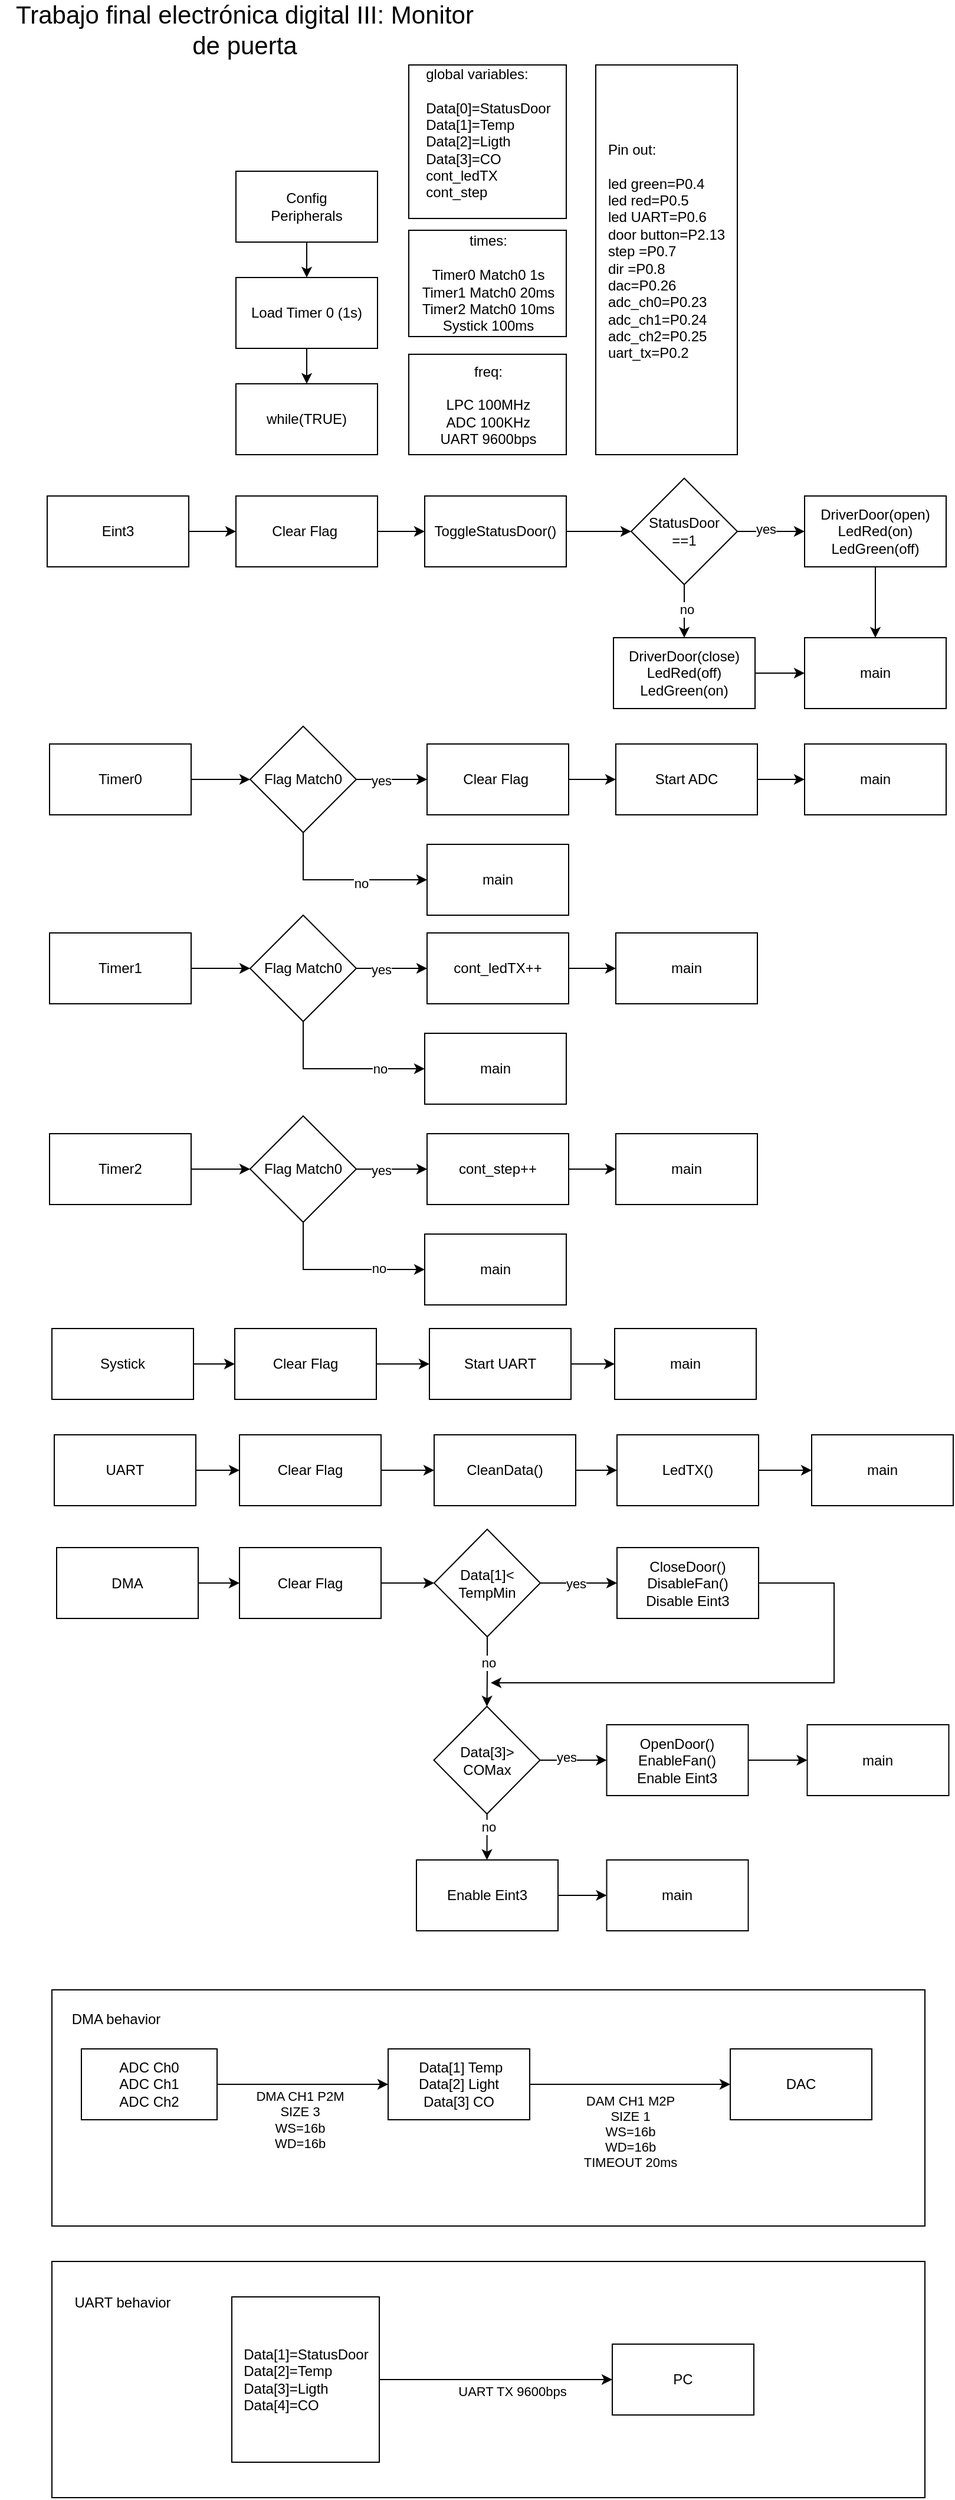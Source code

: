 <mxfile version="24.8.3">
  <diagram name="Página-1" id="fVnwWc-SGSTXirosFGTA">
    <mxGraphModel grid="1" page="1" gridSize="10" guides="1" tooltips="1" connect="1" arrows="1" fold="1" pageScale="1" pageWidth="827" pageHeight="1169" math="0" shadow="0">
      <root>
        <mxCell id="0" />
        <mxCell id="1" parent="0" />
        <mxCell id="8eB8P4JYL27zoDjW_qmx-3" value="" style="edgeStyle=orthogonalEdgeStyle;rounded=0;orthogonalLoop=1;jettySize=auto;html=1;" edge="1" parent="1" source="8eB8P4JYL27zoDjW_qmx-1" target="8eB8P4JYL27zoDjW_qmx-2">
          <mxGeometry relative="1" as="geometry" />
        </mxCell>
        <mxCell id="8eB8P4JYL27zoDjW_qmx-1" value="Config&lt;div&gt;Peripherals&lt;/div&gt;" style="rounded=0;whiteSpace=wrap;html=1;" vertex="1" parent="1">
          <mxGeometry x="200" y="160" width="120" height="60" as="geometry" />
        </mxCell>
        <mxCell id="8eB8P4JYL27zoDjW_qmx-5" value="" style="edgeStyle=orthogonalEdgeStyle;rounded=0;orthogonalLoop=1;jettySize=auto;html=1;" edge="1" parent="1" source="8eB8P4JYL27zoDjW_qmx-2" target="8eB8P4JYL27zoDjW_qmx-4">
          <mxGeometry relative="1" as="geometry" />
        </mxCell>
        <mxCell id="8eB8P4JYL27zoDjW_qmx-2" value="Load Timer 0 (1s)" style="rounded=0;whiteSpace=wrap;html=1;" vertex="1" parent="1">
          <mxGeometry x="200" y="250" width="120" height="60" as="geometry" />
        </mxCell>
        <mxCell id="8eB8P4JYL27zoDjW_qmx-4" value="while(TRUE)" style="rounded=0;whiteSpace=wrap;html=1;" vertex="1" parent="1">
          <mxGeometry x="200" y="340" width="120" height="60" as="geometry" />
        </mxCell>
        <mxCell id="8eB8P4JYL27zoDjW_qmx-8" value="" style="edgeStyle=orthogonalEdgeStyle;rounded=0;orthogonalLoop=1;jettySize=auto;html=1;" edge="1" parent="1" source="8eB8P4JYL27zoDjW_qmx-6" target="8eB8P4JYL27zoDjW_qmx-7">
          <mxGeometry relative="1" as="geometry" />
        </mxCell>
        <mxCell id="8eB8P4JYL27zoDjW_qmx-6" value="Eint3" style="rounded=0;whiteSpace=wrap;html=1;" vertex="1" parent="1">
          <mxGeometry x="40" y="435" width="120" height="60" as="geometry" />
        </mxCell>
        <mxCell id="8eB8P4JYL27zoDjW_qmx-10" value="" style="edgeStyle=orthogonalEdgeStyle;rounded=0;orthogonalLoop=1;jettySize=auto;html=1;" edge="1" parent="1" source="8eB8P4JYL27zoDjW_qmx-7" target="8eB8P4JYL27zoDjW_qmx-9">
          <mxGeometry relative="1" as="geometry" />
        </mxCell>
        <mxCell id="8eB8P4JYL27zoDjW_qmx-7" value="Clear Flag&amp;nbsp;" style="rounded=0;whiteSpace=wrap;html=1;" vertex="1" parent="1">
          <mxGeometry x="200" y="435" width="120" height="60" as="geometry" />
        </mxCell>
        <mxCell id="8eB8P4JYL27zoDjW_qmx-12" value="" style="edgeStyle=orthogonalEdgeStyle;rounded=0;orthogonalLoop=1;jettySize=auto;html=1;entryX=0;entryY=0.5;entryDx=0;entryDy=0;" edge="1" parent="1" source="8eB8P4JYL27zoDjW_qmx-9" target="8eB8P4JYL27zoDjW_qmx-13">
          <mxGeometry relative="1" as="geometry">
            <mxPoint x="530" y="465" as="targetPoint" />
          </mxGeometry>
        </mxCell>
        <mxCell id="8eB8P4JYL27zoDjW_qmx-9" value="ToggleStatusDoor()" style="rounded=0;whiteSpace=wrap;html=1;" vertex="1" parent="1">
          <mxGeometry x="360" y="435" width="120" height="60" as="geometry" />
        </mxCell>
        <mxCell id="8eB8P4JYL27zoDjW_qmx-16" value="" style="edgeStyle=orthogonalEdgeStyle;rounded=0;orthogonalLoop=1;jettySize=auto;html=1;" edge="1" parent="1" source="8eB8P4JYL27zoDjW_qmx-13" target="8eB8P4JYL27zoDjW_qmx-15">
          <mxGeometry relative="1" as="geometry" />
        </mxCell>
        <mxCell id="8eB8P4JYL27zoDjW_qmx-17" value="yes" style="edgeLabel;html=1;align=center;verticalAlign=middle;resizable=0;points=[];" connectable="0" vertex="1" parent="8eB8P4JYL27zoDjW_qmx-16">
          <mxGeometry x="-0.16" y="2" relative="1" as="geometry">
            <mxPoint as="offset" />
          </mxGeometry>
        </mxCell>
        <mxCell id="8eB8P4JYL27zoDjW_qmx-19" value="" style="edgeStyle=orthogonalEdgeStyle;rounded=0;orthogonalLoop=1;jettySize=auto;html=1;" edge="1" parent="1" source="8eB8P4JYL27zoDjW_qmx-13" target="8eB8P4JYL27zoDjW_qmx-18">
          <mxGeometry relative="1" as="geometry" />
        </mxCell>
        <mxCell id="8eB8P4JYL27zoDjW_qmx-20" value="no" style="edgeLabel;html=1;align=center;verticalAlign=middle;resizable=0;points=[];" connectable="0" vertex="1" parent="8eB8P4JYL27zoDjW_qmx-19">
          <mxGeometry x="-0.067" y="2" relative="1" as="geometry">
            <mxPoint as="offset" />
          </mxGeometry>
        </mxCell>
        <mxCell id="8eB8P4JYL27zoDjW_qmx-13" value="StatusDoor&lt;div&gt;==1&lt;/div&gt;" style="rhombus;whiteSpace=wrap;html=1;" vertex="1" parent="1">
          <mxGeometry x="535" y="420" width="90" height="90" as="geometry" />
        </mxCell>
        <mxCell id="8eB8P4JYL27zoDjW_qmx-30" value="" style="edgeStyle=orthogonalEdgeStyle;rounded=0;orthogonalLoop=1;jettySize=auto;html=1;" edge="1" parent="1" source="8eB8P4JYL27zoDjW_qmx-15" target="8eB8P4JYL27zoDjW_qmx-28">
          <mxGeometry relative="1" as="geometry" />
        </mxCell>
        <mxCell id="8eB8P4JYL27zoDjW_qmx-15" value="DriverDoor(open)&lt;br&gt;&lt;div&gt;LedRed(on)&lt;/div&gt;&lt;div&gt;LedGreen(off)&lt;/div&gt;" style="rounded=0;whiteSpace=wrap;html=1;" vertex="1" parent="1">
          <mxGeometry x="682" y="435" width="120" height="60" as="geometry" />
        </mxCell>
        <mxCell id="8eB8P4JYL27zoDjW_qmx-29" value="" style="edgeStyle=orthogonalEdgeStyle;rounded=0;orthogonalLoop=1;jettySize=auto;html=1;" edge="1" parent="1" source="8eB8P4JYL27zoDjW_qmx-18" target="8eB8P4JYL27zoDjW_qmx-28">
          <mxGeometry relative="1" as="geometry" />
        </mxCell>
        <mxCell id="8eB8P4JYL27zoDjW_qmx-18" value="&lt;div&gt;&lt;div&gt;DriverDoor(close)&lt;/div&gt;&lt;div&gt;LedRed(off)&lt;/div&gt;&lt;div&gt;LedGreen(on)&lt;/div&gt;&lt;/div&gt;" style="whiteSpace=wrap;html=1;" vertex="1" parent="1">
          <mxGeometry x="520" y="555" width="120" height="60" as="geometry" />
        </mxCell>
        <mxCell id="8eB8P4JYL27zoDjW_qmx-28" value="main" style="rounded=0;whiteSpace=wrap;html=1;" vertex="1" parent="1">
          <mxGeometry x="682" y="555" width="120" height="60" as="geometry" />
        </mxCell>
        <mxCell id="8eB8P4JYL27zoDjW_qmx-35" value="" style="edgeStyle=orthogonalEdgeStyle;rounded=0;orthogonalLoop=1;jettySize=auto;html=1;" edge="1" parent="1" source="8eB8P4JYL27zoDjW_qmx-33" target="8eB8P4JYL27zoDjW_qmx-34">
          <mxGeometry relative="1" as="geometry" />
        </mxCell>
        <mxCell id="8eB8P4JYL27zoDjW_qmx-33" value="Timer0" style="rounded=0;whiteSpace=wrap;html=1;" vertex="1" parent="1">
          <mxGeometry x="42" y="645" width="120" height="60" as="geometry" />
        </mxCell>
        <mxCell id="8eB8P4JYL27zoDjW_qmx-37" value="" style="edgeStyle=orthogonalEdgeStyle;rounded=0;orthogonalLoop=1;jettySize=auto;html=1;" edge="1" parent="1" source="8eB8P4JYL27zoDjW_qmx-34" target="8eB8P4JYL27zoDjW_qmx-36">
          <mxGeometry relative="1" as="geometry" />
        </mxCell>
        <mxCell id="8eB8P4JYL27zoDjW_qmx-42" value="yes" style="edgeLabel;html=1;align=center;verticalAlign=middle;resizable=0;points=[];" connectable="0" vertex="1" parent="8eB8P4JYL27zoDjW_qmx-37">
          <mxGeometry x="-0.296" y="-1" relative="1" as="geometry">
            <mxPoint as="offset" />
          </mxGeometry>
        </mxCell>
        <mxCell id="016bpxPZCQfGUJjMZ0eV-3" style="edgeStyle=orthogonalEdgeStyle;rounded=0;orthogonalLoop=1;jettySize=auto;html=1;entryX=0;entryY=0.5;entryDx=0;entryDy=0;" edge="1" parent="1" source="8eB8P4JYL27zoDjW_qmx-34" target="016bpxPZCQfGUJjMZ0eV-2">
          <mxGeometry relative="1" as="geometry">
            <Array as="points">
              <mxPoint x="257" y="760" />
            </Array>
          </mxGeometry>
        </mxCell>
        <mxCell id="016bpxPZCQfGUJjMZ0eV-44" value="no" style="edgeLabel;html=1;align=center;verticalAlign=middle;resizable=0;points=[];" connectable="0" vertex="1" parent="016bpxPZCQfGUJjMZ0eV-3">
          <mxGeometry x="0.227" y="-3" relative="1" as="geometry">
            <mxPoint as="offset" />
          </mxGeometry>
        </mxCell>
        <mxCell id="8eB8P4JYL27zoDjW_qmx-34" value="Flag Match0" style="rhombus;whiteSpace=wrap;html=1;rounded=0;" vertex="1" parent="1">
          <mxGeometry x="212" y="630" width="90" height="90" as="geometry" />
        </mxCell>
        <mxCell id="8eB8P4JYL27zoDjW_qmx-39" value="" style="edgeStyle=orthogonalEdgeStyle;rounded=0;orthogonalLoop=1;jettySize=auto;html=1;" edge="1" parent="1" source="8eB8P4JYL27zoDjW_qmx-36" target="8eB8P4JYL27zoDjW_qmx-38">
          <mxGeometry relative="1" as="geometry" />
        </mxCell>
        <mxCell id="8eB8P4JYL27zoDjW_qmx-36" value="Clear Flag&amp;nbsp;" style="whiteSpace=wrap;html=1;rounded=0;" vertex="1" parent="1">
          <mxGeometry x="362" y="645" width="120" height="60" as="geometry" />
        </mxCell>
        <mxCell id="8eB8P4JYL27zoDjW_qmx-41" value="" style="edgeStyle=orthogonalEdgeStyle;rounded=0;orthogonalLoop=1;jettySize=auto;html=1;" edge="1" parent="1" source="8eB8P4JYL27zoDjW_qmx-38" target="8eB8P4JYL27zoDjW_qmx-40">
          <mxGeometry relative="1" as="geometry" />
        </mxCell>
        <mxCell id="8eB8P4JYL27zoDjW_qmx-38" value="Start ADC" style="rounded=0;whiteSpace=wrap;html=1;" vertex="1" parent="1">
          <mxGeometry x="522" y="645" width="120" height="60" as="geometry" />
        </mxCell>
        <mxCell id="8eB8P4JYL27zoDjW_qmx-40" value="main" style="whiteSpace=wrap;html=1;rounded=0;" vertex="1" parent="1">
          <mxGeometry x="682" y="645" width="120" height="60" as="geometry" />
        </mxCell>
        <mxCell id="8eB8P4JYL27zoDjW_qmx-48" value="" style="edgeStyle=orthogonalEdgeStyle;rounded=0;orthogonalLoop=1;jettySize=auto;html=1;" edge="1" parent="1" source="8eB8P4JYL27zoDjW_qmx-46" target="8eB8P4JYL27zoDjW_qmx-47">
          <mxGeometry relative="1" as="geometry" />
        </mxCell>
        <mxCell id="8eB8P4JYL27zoDjW_qmx-46" value="Systick" style="rounded=0;whiteSpace=wrap;html=1;" vertex="1" parent="1">
          <mxGeometry x="44" y="1140" width="120" height="60" as="geometry" />
        </mxCell>
        <mxCell id="8eB8P4JYL27zoDjW_qmx-50" value="" style="edgeStyle=orthogonalEdgeStyle;rounded=0;orthogonalLoop=1;jettySize=auto;html=1;" edge="1" parent="1" source="8eB8P4JYL27zoDjW_qmx-47" target="8eB8P4JYL27zoDjW_qmx-49">
          <mxGeometry relative="1" as="geometry" />
        </mxCell>
        <mxCell id="8eB8P4JYL27zoDjW_qmx-47" value="Clear Flag" style="rounded=0;whiteSpace=wrap;html=1;" vertex="1" parent="1">
          <mxGeometry x="199" y="1140" width="120" height="60" as="geometry" />
        </mxCell>
        <mxCell id="WaIrhFtMWVXsqzC9RZ-3-1" style="edgeStyle=orthogonalEdgeStyle;rounded=0;orthogonalLoop=1;jettySize=auto;html=1;entryX=0;entryY=0.5;entryDx=0;entryDy=0;" edge="1" parent="1" source="8eB8P4JYL27zoDjW_qmx-49" target="8eB8P4JYL27zoDjW_qmx-51">
          <mxGeometry relative="1" as="geometry" />
        </mxCell>
        <mxCell id="8eB8P4JYL27zoDjW_qmx-49" value="Start UART" style="whiteSpace=wrap;html=1;rounded=0;" vertex="1" parent="1">
          <mxGeometry x="364" y="1140" width="120" height="60" as="geometry" />
        </mxCell>
        <mxCell id="8eB8P4JYL27zoDjW_qmx-51" value="main" style="whiteSpace=wrap;html=1;rounded=0;" vertex="1" parent="1">
          <mxGeometry x="521" y="1140" width="120" height="60" as="geometry" />
        </mxCell>
        <mxCell id="8eB8P4JYL27zoDjW_qmx-87" value="" style="edgeStyle=orthogonalEdgeStyle;rounded=0;orthogonalLoop=1;jettySize=auto;html=1;" edge="1" parent="1" source="8eB8P4JYL27zoDjW_qmx-58" target="8eB8P4JYL27zoDjW_qmx-86">
          <mxGeometry relative="1" as="geometry" />
        </mxCell>
        <mxCell id="8eB8P4JYL27zoDjW_qmx-58" value="DMA" style="rounded=0;whiteSpace=wrap;html=1;" vertex="1" parent="1">
          <mxGeometry x="48" y="1325.5" width="120" height="60" as="geometry" />
        </mxCell>
        <mxCell id="8eB8P4JYL27zoDjW_qmx-67" value="" style="edgeStyle=orthogonalEdgeStyle;rounded=0;orthogonalLoop=1;jettySize=auto;html=1;" edge="1" parent="1" source="8eB8P4JYL27zoDjW_qmx-65" target="8eB8P4JYL27zoDjW_qmx-66">
          <mxGeometry relative="1" as="geometry" />
        </mxCell>
        <mxCell id="8eB8P4JYL27zoDjW_qmx-76" value="yes" style="edgeLabel;html=1;align=center;verticalAlign=middle;resizable=0;points=[];" connectable="0" vertex="1" parent="8eB8P4JYL27zoDjW_qmx-67">
          <mxGeometry x="-0.538" y="-2" relative="1" as="geometry">
            <mxPoint x="15" y="-2" as="offset" />
          </mxGeometry>
        </mxCell>
        <mxCell id="-OxwoprhxGSVRETvBmhZ-9" value="" style="edgeStyle=orthogonalEdgeStyle;rounded=0;orthogonalLoop=1;jettySize=auto;html=1;entryX=0.5;entryY=0;entryDx=0;entryDy=0;" edge="1" parent="1" source="8eB8P4JYL27zoDjW_qmx-65" target="-OxwoprhxGSVRETvBmhZ-1">
          <mxGeometry relative="1" as="geometry">
            <mxPoint x="412.5" y="1440" as="targetPoint" />
          </mxGeometry>
        </mxCell>
        <mxCell id="-OxwoprhxGSVRETvBmhZ-11" value="no" style="edgeLabel;html=1;align=center;verticalAlign=middle;resizable=0;points=[];" connectable="0" vertex="1" parent="-OxwoprhxGSVRETvBmhZ-9">
          <mxGeometry x="-0.732" y="1" relative="1" as="geometry">
            <mxPoint y="14" as="offset" />
          </mxGeometry>
        </mxCell>
        <mxCell id="8eB8P4JYL27zoDjW_qmx-65" value="Data[1]&amp;lt;&lt;div&gt;TempMin&lt;/div&gt;" style="rhombus;whiteSpace=wrap;html=1;" vertex="1" parent="1">
          <mxGeometry x="368" y="1310" width="90" height="91" as="geometry" />
        </mxCell>
        <mxCell id="WaIrhFtMWVXsqzC9RZ-3-8" style="edgeStyle=orthogonalEdgeStyle;rounded=0;orthogonalLoop=1;jettySize=auto;html=1;exitX=1;exitY=0.5;exitDx=0;exitDy=0;" edge="1" parent="1" source="8eB8P4JYL27zoDjW_qmx-66">
          <mxGeometry relative="1" as="geometry">
            <mxPoint x="416" y="1440" as="targetPoint" />
            <mxPoint x="666" y="1360" as="sourcePoint" />
            <Array as="points">
              <mxPoint x="707" y="1356" />
              <mxPoint x="707" y="1440" />
            </Array>
          </mxGeometry>
        </mxCell>
        <mxCell id="8eB8P4JYL27zoDjW_qmx-66" value="&lt;div&gt;CloseDoor()&lt;/div&gt;&lt;div&gt;DisableFan()&lt;/div&gt;Disable Eint3" style="whiteSpace=wrap;html=1;" vertex="1" parent="1">
          <mxGeometry x="523" y="1325.5" width="120" height="60" as="geometry" />
        </mxCell>
        <mxCell id="8eB8P4JYL27zoDjW_qmx-75" value="" style="edgeStyle=orthogonalEdgeStyle;rounded=0;orthogonalLoop=1;jettySize=auto;html=1;" edge="1" parent="1" source="8eB8P4JYL27zoDjW_qmx-70" target="8eB8P4JYL27zoDjW_qmx-74">
          <mxGeometry relative="1" as="geometry" />
        </mxCell>
        <mxCell id="8eB8P4JYL27zoDjW_qmx-70" value="&lt;div&gt;OpenDoor()&lt;/div&gt;&lt;div&gt;EnableFan()&lt;/div&gt;Enable Eint3" style="rounded=0;whiteSpace=wrap;html=1;" vertex="1" parent="1">
          <mxGeometry x="514.25" y="1475.5" width="120" height="60" as="geometry" />
        </mxCell>
        <mxCell id="8eB8P4JYL27zoDjW_qmx-74" value="main" style="whiteSpace=wrap;html=1;rounded=0;" vertex="1" parent="1">
          <mxGeometry x="684.25" y="1475.5" width="120" height="60" as="geometry" />
        </mxCell>
        <mxCell id="8eB8P4JYL27zoDjW_qmx-81" value="" style="edgeStyle=orthogonalEdgeStyle;rounded=0;orthogonalLoop=1;jettySize=auto;html=1;" edge="1" parent="1" source="8eB8P4JYL27zoDjW_qmx-79" target="8eB8P4JYL27zoDjW_qmx-80">
          <mxGeometry relative="1" as="geometry" />
        </mxCell>
        <mxCell id="8eB8P4JYL27zoDjW_qmx-79" value="UART" style="rounded=0;whiteSpace=wrap;html=1;" vertex="1" parent="1">
          <mxGeometry x="46" y="1230" width="120" height="60" as="geometry" />
        </mxCell>
        <mxCell id="8eB8P4JYL27zoDjW_qmx-83" value="" style="edgeStyle=orthogonalEdgeStyle;rounded=0;orthogonalLoop=1;jettySize=auto;html=1;" edge="1" parent="1" source="8eB8P4JYL27zoDjW_qmx-80" target="8eB8P4JYL27zoDjW_qmx-82">
          <mxGeometry relative="1" as="geometry" />
        </mxCell>
        <mxCell id="8eB8P4JYL27zoDjW_qmx-80" value="Clear Flag" style="whiteSpace=wrap;html=1;rounded=0;" vertex="1" parent="1">
          <mxGeometry x="203" y="1230" width="120" height="60" as="geometry" />
        </mxCell>
        <mxCell id="WaIrhFtMWVXsqzC9RZ-3-3" value="" style="edgeStyle=orthogonalEdgeStyle;rounded=0;orthogonalLoop=1;jettySize=auto;html=1;" edge="1" parent="1" source="8eB8P4JYL27zoDjW_qmx-82" target="WaIrhFtMWVXsqzC9RZ-3-2">
          <mxGeometry relative="1" as="geometry" />
        </mxCell>
        <mxCell id="8eB8P4JYL27zoDjW_qmx-82" value="CleanData()" style="rounded=0;whiteSpace=wrap;html=1;" vertex="1" parent="1">
          <mxGeometry x="368" y="1230" width="120" height="60" as="geometry" />
        </mxCell>
        <mxCell id="8eB8P4JYL27zoDjW_qmx-84" value="main" style="whiteSpace=wrap;html=1;rounded=0;" vertex="1" parent="1">
          <mxGeometry x="688" y="1230" width="120" height="60" as="geometry" />
        </mxCell>
        <mxCell id="8eB8P4JYL27zoDjW_qmx-88" value="" style="edgeStyle=orthogonalEdgeStyle;rounded=0;orthogonalLoop=1;jettySize=auto;html=1;" edge="1" parent="1" source="8eB8P4JYL27zoDjW_qmx-86" target="8eB8P4JYL27zoDjW_qmx-65">
          <mxGeometry relative="1" as="geometry" />
        </mxCell>
        <mxCell id="8eB8P4JYL27zoDjW_qmx-86" value="Clear Flag" style="whiteSpace=wrap;html=1;rounded=0;" vertex="1" parent="1">
          <mxGeometry x="203" y="1325.5" width="120" height="60" as="geometry" />
        </mxCell>
        <mxCell id="8eB8P4JYL27zoDjW_qmx-90" value="&lt;blockquote style=&quot;margin: 0 0 0 40px; border: none; padding: 0px;&quot;&gt;&lt;br&gt;&lt;/blockquote&gt;" style="rounded=0;whiteSpace=wrap;html=1;align=left;" vertex="1" parent="1">
          <mxGeometry x="44" y="1700" width="740" height="200" as="geometry" />
        </mxCell>
        <mxCell id="8eB8P4JYL27zoDjW_qmx-93" value="" style="edgeStyle=orthogonalEdgeStyle;rounded=0;orthogonalLoop=1;jettySize=auto;html=1;" edge="1" parent="1" source="8eB8P4JYL27zoDjW_qmx-91" target="8eB8P4JYL27zoDjW_qmx-92">
          <mxGeometry relative="1" as="geometry" />
        </mxCell>
        <mxCell id="8eB8P4JYL27zoDjW_qmx-94" value="DMA CH1 P2M&lt;div&gt;SIZE 3&lt;/div&gt;&lt;div&gt;WS=16b&lt;/div&gt;&lt;div&gt;WD=16b&lt;/div&gt;" style="edgeLabel;html=1;align=center;verticalAlign=middle;resizable=0;points=[];" connectable="0" vertex="1" parent="8eB8P4JYL27zoDjW_qmx-93">
          <mxGeometry x="-0.035" y="-2" relative="1" as="geometry">
            <mxPoint y="28" as="offset" />
          </mxGeometry>
        </mxCell>
        <mxCell id="8eB8P4JYL27zoDjW_qmx-91" value="ADC Ch0&lt;div&gt;ADC Ch1&lt;/div&gt;&lt;div&gt;ADC Ch2&lt;/div&gt;" style="rounded=0;whiteSpace=wrap;html=1;" vertex="1" parent="1">
          <mxGeometry x="69" y="1750" width="115" height="60" as="geometry" />
        </mxCell>
        <mxCell id="8eB8P4JYL27zoDjW_qmx-97" value="" style="edgeStyle=orthogonalEdgeStyle;rounded=0;orthogonalLoop=1;jettySize=auto;html=1;" edge="1" parent="1" source="8eB8P4JYL27zoDjW_qmx-92" target="8eB8P4JYL27zoDjW_qmx-96">
          <mxGeometry relative="1" as="geometry" />
        </mxCell>
        <mxCell id="8eB8P4JYL27zoDjW_qmx-98" value="DAM CH1 M2P&lt;div&gt;SIZE 1&lt;/div&gt;&lt;div&gt;WS=16b&lt;/div&gt;&lt;div&gt;WD=16b&lt;/div&gt;&lt;div&gt;TIMEOUT 20ms&lt;/div&gt;" style="edgeLabel;html=1;align=center;verticalAlign=middle;resizable=0;points=[];" connectable="0" vertex="1" parent="8eB8P4JYL27zoDjW_qmx-97">
          <mxGeometry y="-1" relative="1" as="geometry">
            <mxPoint y="39" as="offset" />
          </mxGeometry>
        </mxCell>
        <mxCell id="8eB8P4JYL27zoDjW_qmx-92" value="&amp;nbsp;Data[1] Temp&lt;div&gt;&lt;span style=&quot;background-color: initial;&quot;&gt;Data[2] Light&lt;/span&gt;&lt;/div&gt;&lt;div&gt;&lt;span style=&quot;background-color: initial;&quot;&gt;Data[3] CO&lt;/span&gt;&lt;/div&gt;" style="whiteSpace=wrap;html=1;rounded=0;" vertex="1" parent="1">
          <mxGeometry x="329" y="1750" width="120" height="60" as="geometry" />
        </mxCell>
        <mxCell id="8eB8P4JYL27zoDjW_qmx-96" value="DAC" style="whiteSpace=wrap;html=1;rounded=0;" vertex="1" parent="1">
          <mxGeometry x="619" y="1750" width="120" height="60" as="geometry" />
        </mxCell>
        <mxCell id="8eB8P4JYL27zoDjW_qmx-99" value="DMA behavior" style="text;html=1;align=center;verticalAlign=middle;whiteSpace=wrap;rounded=0;" vertex="1" parent="1">
          <mxGeometry x="44" y="1710" width="109" height="30" as="geometry" />
        </mxCell>
        <mxCell id="8eB8P4JYL27zoDjW_qmx-100" value="&lt;blockquote style=&quot;margin: 0 0 0 40px; border: none; padding: 0px;&quot;&gt;&lt;br&gt;&lt;/blockquote&gt;" style="rounded=0;whiteSpace=wrap;html=1;align=left;" vertex="1" parent="1">
          <mxGeometry x="44" y="1930" width="740" height="200" as="geometry" />
        </mxCell>
        <mxCell id="8eB8P4JYL27zoDjW_qmx-101" value="UART behavior" style="text;html=1;align=center;verticalAlign=middle;whiteSpace=wrap;rounded=0;" vertex="1" parent="1">
          <mxGeometry x="61.25" y="1950" width="85.5" height="30" as="geometry" />
        </mxCell>
        <mxCell id="8eB8P4JYL27zoDjW_qmx-105" value="" style="edgeStyle=orthogonalEdgeStyle;rounded=0;orthogonalLoop=1;jettySize=auto;html=1;" edge="1" parent="1" source="8eB8P4JYL27zoDjW_qmx-102" target="8eB8P4JYL27zoDjW_qmx-104">
          <mxGeometry relative="1" as="geometry" />
        </mxCell>
        <mxCell id="8eB8P4JYL27zoDjW_qmx-106" value="UART TX 9600bps" style="edgeLabel;html=1;align=center;verticalAlign=middle;resizable=0;points=[];" connectable="0" vertex="1" parent="8eB8P4JYL27zoDjW_qmx-105">
          <mxGeometry x="0.261" y="2" relative="1" as="geometry">
            <mxPoint x="-12" y="12" as="offset" />
          </mxGeometry>
        </mxCell>
        <mxCell id="8eB8P4JYL27zoDjW_qmx-102" value="&lt;div style=&quot;text-align: justify;&quot;&gt;&lt;span style=&quot;background-color: initial;&quot;&gt;Data[1]=StatusDoor&lt;/span&gt;&lt;/div&gt;&lt;div style=&quot;text-align: justify;&quot;&gt;Data[2]=Temp&lt;/div&gt;&lt;div style=&quot;text-align: justify;&quot;&gt;Data[3]=Ligth&lt;/div&gt;&lt;div style=&quot;text-align: justify;&quot;&gt;Data[4]=CO&lt;/div&gt;" style="rounded=0;whiteSpace=wrap;html=1;" vertex="1" parent="1">
          <mxGeometry x="196.5" y="1960" width="125" height="140" as="geometry" />
        </mxCell>
        <mxCell id="8eB8P4JYL27zoDjW_qmx-104" value="PC" style="whiteSpace=wrap;html=1;rounded=0;" vertex="1" parent="1">
          <mxGeometry x="519" y="2000" width="120" height="60" as="geometry" />
        </mxCell>
        <mxCell id="8eB8P4JYL27zoDjW_qmx-107" value="&lt;div style=&quot;text-align: justify;&quot;&gt;&lt;span style=&quot;background-color: initial;&quot;&gt;global variables:&lt;/span&gt;&lt;/div&gt;&lt;div style=&quot;text-align: justify;&quot;&gt;&lt;span style=&quot;background-color: initial;&quot;&gt;&lt;br&gt;&lt;/span&gt;&lt;/div&gt;&lt;div style=&quot;text-align: justify;&quot;&gt;&lt;span style=&quot;background-color: initial;&quot;&gt;Data[0]=StatusDoor&lt;/span&gt;&lt;/div&gt;&lt;div style=&quot;text-align: justify;&quot;&gt;&lt;span style=&quot;background-color: initial;&quot;&gt;Data[1]=Temp&lt;/span&gt;&lt;/div&gt;&lt;div style=&quot;text-align: justify;&quot;&gt;Data[2]=Ligth&lt;/div&gt;&lt;div style=&quot;text-align: justify;&quot;&gt;Data[3]=CO&lt;/div&gt;&lt;div style=&quot;text-align: justify;&quot;&gt;cont_ledTX&lt;/div&gt;&lt;div style=&quot;text-align: justify;&quot;&gt;cont_step&lt;/div&gt;&lt;div style=&quot;text-align: justify;&quot;&gt;&lt;br&gt;&lt;/div&gt;" style="rounded=0;whiteSpace=wrap;html=1;" vertex="1" parent="1">
          <mxGeometry x="346.5" y="70" width="133.5" height="130" as="geometry" />
        </mxCell>
        <mxCell id="8eB8P4JYL27zoDjW_qmx-108" value="&lt;div&gt;times:&lt;/div&gt;&lt;div&gt;&lt;br&gt;&lt;/div&gt;Timer0 Match0 1s&lt;div&gt;Timer1 Match0 20ms&lt;/div&gt;&lt;div&gt;Timer2 Match0 10ms&lt;br&gt;&lt;div&gt;Systick 100ms&lt;/div&gt;&lt;/div&gt;" style="rounded=0;whiteSpace=wrap;html=1;" vertex="1" parent="1">
          <mxGeometry x="346.5" y="210" width="133.5" height="90" as="geometry" />
        </mxCell>
        <mxCell id="8eB8P4JYL27zoDjW_qmx-109" value="freq:&lt;div&gt;&lt;br&gt;&lt;div&gt;LPC 100MHz&lt;/div&gt;&lt;div&gt;ADC 100KHz&lt;/div&gt;&lt;div&gt;UART 9600bps&lt;/div&gt;&lt;/div&gt;" style="rounded=0;whiteSpace=wrap;html=1;" vertex="1" parent="1">
          <mxGeometry x="346.5" y="315" width="133.5" height="85" as="geometry" />
        </mxCell>
        <mxCell id="8eB8P4JYL27zoDjW_qmx-110" value="&lt;span style=&quot;font-size: 21px;&quot;&gt;Trabajo final electrónica digital III: Monitor de puerta&lt;/span&gt;" style="text;html=1;align=center;verticalAlign=middle;whiteSpace=wrap;rounded=0;fontSize=21;" vertex="1" parent="1">
          <mxGeometry y="40" width="415" as="geometry" />
        </mxCell>
        <mxCell id="8eB8P4JYL27zoDjW_qmx-111" value="&lt;div style=&quot;text-align: justify;&quot;&gt;&lt;span style=&quot;background-color: initial;&quot;&gt;Pin out:&lt;/span&gt;&lt;/div&gt;&lt;div style=&quot;text-align: justify;&quot;&gt;&lt;span style=&quot;background-color: initial;&quot;&gt;&lt;br&gt;&lt;/span&gt;&lt;/div&gt;&lt;div style=&quot;text-align: justify;&quot;&gt;led green=P0.4&lt;/div&gt;&lt;div style=&quot;text-align: justify;&quot;&gt;led red=P0.5&lt;/div&gt;&lt;div style=&quot;text-align: justify;&quot;&gt;led UART=P0.6&lt;/div&gt;&lt;div style=&quot;text-align: justify;&quot;&gt;door button=P2.13&lt;/div&gt;&lt;div style=&quot;text-align: justify;&quot;&gt;step =P0.7&lt;/div&gt;&lt;div style=&quot;text-align: justify;&quot;&gt;dir =P0.8&amp;nbsp;&lt;/div&gt;&lt;div style=&quot;text-align: justify;&quot;&gt;dac=P0.26&lt;/div&gt;&lt;div style=&quot;text-align: justify;&quot;&gt;adc_ch0=P0.23&lt;/div&gt;&lt;div style=&quot;text-align: justify;&quot;&gt;adc_ch1=P0.24&lt;/div&gt;&lt;div style=&quot;text-align: justify;&quot;&gt;adc_ch2=P0.25&lt;/div&gt;&lt;div style=&quot;text-align: justify;&quot;&gt;uart_tx=P0.2&lt;/div&gt;&lt;div&gt;&lt;br&gt;&lt;/div&gt;" style="rounded=0;whiteSpace=wrap;html=1;" vertex="1" parent="1">
          <mxGeometry x="505" y="70" width="120" height="330" as="geometry" />
        </mxCell>
        <mxCell id="-OxwoprhxGSVRETvBmhZ-4" value="" style="edgeStyle=orthogonalEdgeStyle;rounded=0;orthogonalLoop=1;jettySize=auto;html=1;" edge="1" parent="1" source="-OxwoprhxGSVRETvBmhZ-1" target="8eB8P4JYL27zoDjW_qmx-70">
          <mxGeometry relative="1" as="geometry" />
        </mxCell>
        <mxCell id="-OxwoprhxGSVRETvBmhZ-5" value="yes" style="edgeLabel;html=1;align=center;verticalAlign=middle;resizable=0;points=[];" connectable="0" vertex="1" parent="-OxwoprhxGSVRETvBmhZ-4">
          <mxGeometry x="-0.226" y="3" relative="1" as="geometry">
            <mxPoint as="offset" />
          </mxGeometry>
        </mxCell>
        <mxCell id="-OxwoprhxGSVRETvBmhZ-7" value="" style="edgeStyle=orthogonalEdgeStyle;rounded=0;orthogonalLoop=1;jettySize=auto;html=1;" edge="1" parent="1" source="-OxwoprhxGSVRETvBmhZ-1">
          <mxGeometry relative="1" as="geometry">
            <mxPoint x="412.75" y="1590" as="targetPoint" />
          </mxGeometry>
        </mxCell>
        <mxCell id="WaIrhFtMWVXsqzC9RZ-3-7" value="no" style="edgeLabel;html=1;align=center;verticalAlign=middle;resizable=0;points=[];" connectable="0" vertex="1" parent="-OxwoprhxGSVRETvBmhZ-7">
          <mxGeometry x="-0.463" y="1" relative="1" as="geometry">
            <mxPoint as="offset" />
          </mxGeometry>
        </mxCell>
        <mxCell id="-OxwoprhxGSVRETvBmhZ-1" value="Data[3]&amp;gt;&lt;div&gt;COMax&lt;/div&gt;" style="rhombus;whiteSpace=wrap;html=1;" vertex="1" parent="1">
          <mxGeometry x="367.75" y="1460" width="90" height="91" as="geometry" />
        </mxCell>
        <mxCell id="WaIrhFtMWVXsqzC9RZ-3-4" value="" style="edgeStyle=orthogonalEdgeStyle;rounded=0;orthogonalLoop=1;jettySize=auto;html=1;" edge="1" parent="1" source="WaIrhFtMWVXsqzC9RZ-3-2" target="8eB8P4JYL27zoDjW_qmx-84">
          <mxGeometry relative="1" as="geometry" />
        </mxCell>
        <mxCell id="WaIrhFtMWVXsqzC9RZ-3-2" value="LedTX()" style="whiteSpace=wrap;html=1;rounded=0;" vertex="1" parent="1">
          <mxGeometry x="523" y="1230" width="120" height="60" as="geometry" />
        </mxCell>
        <mxCell id="WaIrhFtMWVXsqzC9RZ-3-11" value="" style="edgeStyle=orthogonalEdgeStyle;rounded=0;orthogonalLoop=1;jettySize=auto;html=1;" edge="1" parent="1" source="WaIrhFtMWVXsqzC9RZ-3-9" target="WaIrhFtMWVXsqzC9RZ-3-10">
          <mxGeometry relative="1" as="geometry" />
        </mxCell>
        <mxCell id="WaIrhFtMWVXsqzC9RZ-3-9" value="Enable Eint3" style="rounded=0;whiteSpace=wrap;html=1;" vertex="1" parent="1">
          <mxGeometry x="353" y="1590" width="120" height="60" as="geometry" />
        </mxCell>
        <mxCell id="WaIrhFtMWVXsqzC9RZ-3-10" value="main" style="whiteSpace=wrap;html=1;rounded=0;" vertex="1" parent="1">
          <mxGeometry x="514.25" y="1590" width="120" height="60" as="geometry" />
        </mxCell>
        <mxCell id="016bpxPZCQfGUJjMZ0eV-2" value="main" style="rounded=0;whiteSpace=wrap;html=1;" vertex="1" parent="1">
          <mxGeometry x="362" y="730" width="120" height="60" as="geometry" />
        </mxCell>
        <mxCell id="016bpxPZCQfGUJjMZ0eV-4" value="" style="edgeStyle=orthogonalEdgeStyle;rounded=0;orthogonalLoop=1;jettySize=auto;html=1;" edge="1" parent="1" source="016bpxPZCQfGUJjMZ0eV-5" target="016bpxPZCQfGUJjMZ0eV-9">
          <mxGeometry relative="1" as="geometry" />
        </mxCell>
        <mxCell id="016bpxPZCQfGUJjMZ0eV-5" value="Timer1" style="rounded=0;whiteSpace=wrap;html=1;" vertex="1" parent="1">
          <mxGeometry x="42" y="805" width="120" height="60" as="geometry" />
        </mxCell>
        <mxCell id="016bpxPZCQfGUJjMZ0eV-6" value="" style="edgeStyle=orthogonalEdgeStyle;rounded=0;orthogonalLoop=1;jettySize=auto;html=1;" edge="1" parent="1" source="016bpxPZCQfGUJjMZ0eV-9" target="016bpxPZCQfGUJjMZ0eV-11">
          <mxGeometry relative="1" as="geometry" />
        </mxCell>
        <mxCell id="016bpxPZCQfGUJjMZ0eV-7" value="yes" style="edgeLabel;html=1;align=center;verticalAlign=middle;resizable=0;points=[];" connectable="0" vertex="1" parent="016bpxPZCQfGUJjMZ0eV-6">
          <mxGeometry x="-0.296" y="-1" relative="1" as="geometry">
            <mxPoint as="offset" />
          </mxGeometry>
        </mxCell>
        <mxCell id="016bpxPZCQfGUJjMZ0eV-8" style="edgeStyle=orthogonalEdgeStyle;rounded=0;orthogonalLoop=1;jettySize=auto;html=1;entryX=0;entryY=0.5;entryDx=0;entryDy=0;" edge="1" parent="1" source="016bpxPZCQfGUJjMZ0eV-9" target="016bpxPZCQfGUJjMZ0eV-15">
          <mxGeometry relative="1" as="geometry">
            <Array as="points">
              <mxPoint x="257" y="920" />
            </Array>
          </mxGeometry>
        </mxCell>
        <mxCell id="016bpxPZCQfGUJjMZ0eV-46" value="no" style="edgeLabel;html=1;align=center;verticalAlign=middle;resizable=0;points=[];" connectable="0" vertex="1" parent="016bpxPZCQfGUJjMZ0eV-8">
          <mxGeometry x="0.32" y="3" relative="1" as="geometry">
            <mxPoint x="10" y="3" as="offset" />
          </mxGeometry>
        </mxCell>
        <mxCell id="016bpxPZCQfGUJjMZ0eV-9" value="Flag Match0" style="rhombus;whiteSpace=wrap;html=1;rounded=0;" vertex="1" parent="1">
          <mxGeometry x="212" y="790" width="90" height="90" as="geometry" />
        </mxCell>
        <mxCell id="016bpxPZCQfGUJjMZ0eV-10" value="" style="edgeStyle=orthogonalEdgeStyle;rounded=0;orthogonalLoop=1;jettySize=auto;html=1;" edge="1" parent="1" source="016bpxPZCQfGUJjMZ0eV-11" target="016bpxPZCQfGUJjMZ0eV-13">
          <mxGeometry relative="1" as="geometry" />
        </mxCell>
        <mxCell id="016bpxPZCQfGUJjMZ0eV-11" value="cont_ledTX++" style="whiteSpace=wrap;html=1;rounded=0;" vertex="1" parent="1">
          <mxGeometry x="362" y="805" width="120" height="60" as="geometry" />
        </mxCell>
        <mxCell id="016bpxPZCQfGUJjMZ0eV-13" value="main" style="rounded=0;whiteSpace=wrap;html=1;" vertex="1" parent="1">
          <mxGeometry x="522" y="805" width="120" height="60" as="geometry" />
        </mxCell>
        <mxCell id="016bpxPZCQfGUJjMZ0eV-15" value="main" style="rounded=0;whiteSpace=wrap;html=1;" vertex="1" parent="1">
          <mxGeometry x="360" y="890" width="120" height="60" as="geometry" />
        </mxCell>
        <mxCell id="016bpxPZCQfGUJjMZ0eV-34" value="" style="edgeStyle=orthogonalEdgeStyle;rounded=0;orthogonalLoop=1;jettySize=auto;html=1;" edge="1" parent="1" source="016bpxPZCQfGUJjMZ0eV-35" target="016bpxPZCQfGUJjMZ0eV-39">
          <mxGeometry relative="1" as="geometry" />
        </mxCell>
        <mxCell id="016bpxPZCQfGUJjMZ0eV-35" value="Timer2" style="rounded=0;whiteSpace=wrap;html=1;" vertex="1" parent="1">
          <mxGeometry x="42" y="975" width="120" height="60" as="geometry" />
        </mxCell>
        <mxCell id="016bpxPZCQfGUJjMZ0eV-36" value="" style="edgeStyle=orthogonalEdgeStyle;rounded=0;orthogonalLoop=1;jettySize=auto;html=1;" edge="1" parent="1" source="016bpxPZCQfGUJjMZ0eV-39" target="016bpxPZCQfGUJjMZ0eV-41">
          <mxGeometry relative="1" as="geometry" />
        </mxCell>
        <mxCell id="016bpxPZCQfGUJjMZ0eV-37" value="yes" style="edgeLabel;html=1;align=center;verticalAlign=middle;resizable=0;points=[];" connectable="0" vertex="1" parent="016bpxPZCQfGUJjMZ0eV-36">
          <mxGeometry x="-0.296" y="-1" relative="1" as="geometry">
            <mxPoint as="offset" />
          </mxGeometry>
        </mxCell>
        <mxCell id="016bpxPZCQfGUJjMZ0eV-38" style="edgeStyle=orthogonalEdgeStyle;rounded=0;orthogonalLoop=1;jettySize=auto;html=1;entryX=0;entryY=0.5;entryDx=0;entryDy=0;" edge="1" parent="1" source="016bpxPZCQfGUJjMZ0eV-39" target="016bpxPZCQfGUJjMZ0eV-43">
          <mxGeometry relative="1" as="geometry">
            <Array as="points">
              <mxPoint x="257" y="1090" />
            </Array>
          </mxGeometry>
        </mxCell>
        <mxCell id="016bpxPZCQfGUJjMZ0eV-47" value="no" style="edgeLabel;html=1;align=center;verticalAlign=middle;resizable=0;points=[];" connectable="0" vertex="1" parent="016bpxPZCQfGUJjMZ0eV-38">
          <mxGeometry x="0.453" y="1" relative="1" as="geometry">
            <mxPoint as="offset" />
          </mxGeometry>
        </mxCell>
        <mxCell id="016bpxPZCQfGUJjMZ0eV-39" value="Flag Match0" style="rhombus;whiteSpace=wrap;html=1;rounded=0;" vertex="1" parent="1">
          <mxGeometry x="212" y="960" width="90" height="90" as="geometry" />
        </mxCell>
        <mxCell id="016bpxPZCQfGUJjMZ0eV-40" value="" style="edgeStyle=orthogonalEdgeStyle;rounded=0;orthogonalLoop=1;jettySize=auto;html=1;" edge="1" parent="1" source="016bpxPZCQfGUJjMZ0eV-41" target="016bpxPZCQfGUJjMZ0eV-42">
          <mxGeometry relative="1" as="geometry" />
        </mxCell>
        <mxCell id="016bpxPZCQfGUJjMZ0eV-41" value="cont_step++" style="whiteSpace=wrap;html=1;rounded=0;" vertex="1" parent="1">
          <mxGeometry x="362" y="975" width="120" height="60" as="geometry" />
        </mxCell>
        <mxCell id="016bpxPZCQfGUJjMZ0eV-42" value="main" style="rounded=0;whiteSpace=wrap;html=1;" vertex="1" parent="1">
          <mxGeometry x="522" y="975" width="120" height="60" as="geometry" />
        </mxCell>
        <mxCell id="016bpxPZCQfGUJjMZ0eV-43" value="main" style="rounded=0;whiteSpace=wrap;html=1;" vertex="1" parent="1">
          <mxGeometry x="360" y="1060" width="120" height="60" as="geometry" />
        </mxCell>
      </root>
    </mxGraphModel>
  </diagram>
</mxfile>
